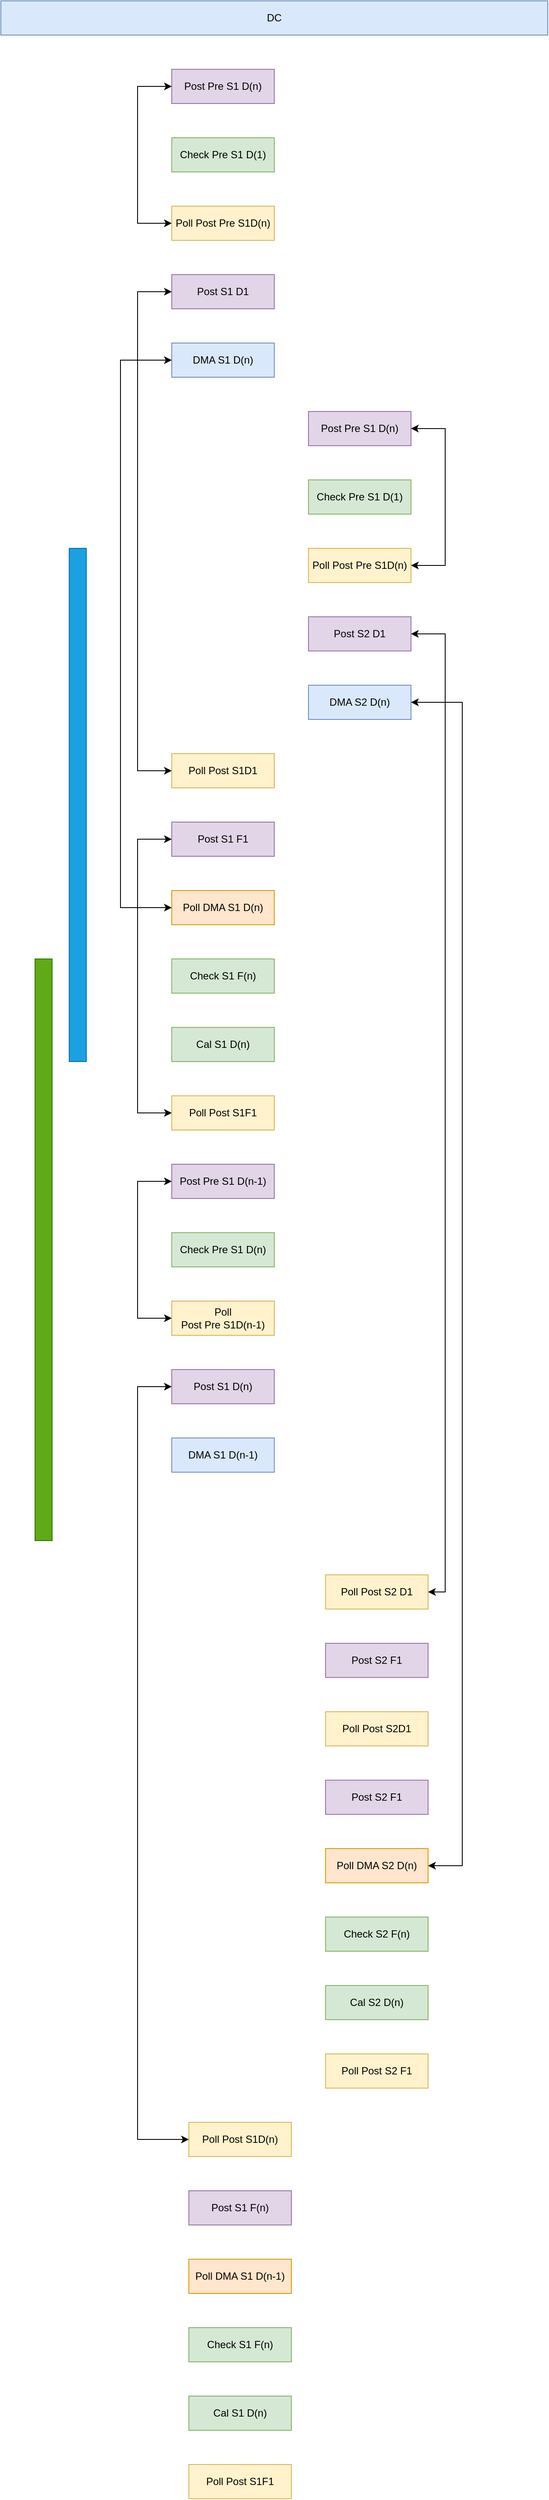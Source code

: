 <mxfile version="22.1.18" type="github">
  <diagram name="Page-1" id="3Tf1uQsE-VSfRwFhdxx6">
    <mxGraphModel dx="740" dy="3210" grid="1" gridSize="10" guides="1" tooltips="1" connect="1" arrows="1" fold="1" page="1" pageScale="1" pageWidth="850" pageHeight="1100" math="0" shadow="0">
      <root>
        <mxCell id="0" />
        <mxCell id="1" parent="0" />
        <mxCell id="5yzuzg_MkdJ3tbxDxPKs-1" value="DC" style="rounded=0;whiteSpace=wrap;html=1;fillColor=#dae8fc;strokeColor=#6c8ebf;" vertex="1" parent="1">
          <mxGeometry x="1000" y="-1520" width="640" height="40" as="geometry" />
        </mxCell>
        <mxCell id="5yzuzg_MkdJ3tbxDxPKs-2" value="Post S1 D1" style="rounded=0;whiteSpace=wrap;html=1;fillColor=#e1d5e7;strokeColor=#9673a6;" vertex="1" parent="1">
          <mxGeometry x="1200" y="-1200" width="120" height="40" as="geometry" />
        </mxCell>
        <mxCell id="5yzuzg_MkdJ3tbxDxPKs-3" value="Poll Post S1D1" style="rounded=0;whiteSpace=wrap;html=1;fillColor=#fff2cc;strokeColor=#d6b656;" vertex="1" parent="1">
          <mxGeometry x="1200" y="-640" width="120" height="40" as="geometry" />
        </mxCell>
        <mxCell id="5yzuzg_MkdJ3tbxDxPKs-6" value="Check S1 F(n)" style="rounded=0;whiteSpace=wrap;html=1;fillColor=#d5e8d4;strokeColor=#82b366;" vertex="1" parent="1">
          <mxGeometry x="1200" y="-400" width="120" height="40" as="geometry" />
        </mxCell>
        <mxCell id="5yzuzg_MkdJ3tbxDxPKs-8" value="Post S2 D1" style="rounded=0;whiteSpace=wrap;html=1;fillColor=#e1d5e7;strokeColor=#9673a6;" vertex="1" parent="1">
          <mxGeometry x="1360" y="-800" width="120" height="40" as="geometry" />
        </mxCell>
        <mxCell id="5yzuzg_MkdJ3tbxDxPKs-9" value="DMA S1 D(n)" style="rounded=0;whiteSpace=wrap;html=1;fillColor=#dae8fc;strokeColor=#6c8ebf;" vertex="1" parent="1">
          <mxGeometry x="1200" y="-1120" width="120" height="40" as="geometry" />
        </mxCell>
        <mxCell id="5yzuzg_MkdJ3tbxDxPKs-12" value="DMA S2 D(n)" style="rounded=0;whiteSpace=wrap;html=1;fillColor=#dae8fc;strokeColor=#6c8ebf;" vertex="1" parent="1">
          <mxGeometry x="1360" y="-720" width="120" height="40" as="geometry" />
        </mxCell>
        <mxCell id="5yzuzg_MkdJ3tbxDxPKs-13" value="Poll DMA S1 D(n)" style="rounded=0;whiteSpace=wrap;html=1;fillColor=#ffe6cc;strokeColor=#d79b00;" vertex="1" parent="1">
          <mxGeometry x="1200" y="-480" width="120" height="40" as="geometry" />
        </mxCell>
        <mxCell id="5yzuzg_MkdJ3tbxDxPKs-14" value="Cal S1 D(n)" style="rounded=0;whiteSpace=wrap;html=1;fillColor=#d5e8d4;strokeColor=#82b366;" vertex="1" parent="1">
          <mxGeometry x="1200" y="-320" width="120" height="40" as="geometry" />
        </mxCell>
        <mxCell id="5yzuzg_MkdJ3tbxDxPKs-15" value="Post S1 D(n)" style="rounded=0;whiteSpace=wrap;html=1;fillColor=#e1d5e7;strokeColor=#9673a6;" vertex="1" parent="1">
          <mxGeometry x="1200" y="80" width="120" height="40" as="geometry" />
        </mxCell>
        <mxCell id="5yzuzg_MkdJ3tbxDxPKs-16" value="DMA S1 D(n-1)" style="rounded=0;whiteSpace=wrap;html=1;fillColor=#dae8fc;strokeColor=#6c8ebf;" vertex="1" parent="1">
          <mxGeometry x="1200" y="160" width="120" height="40" as="geometry" />
        </mxCell>
        <mxCell id="5yzuzg_MkdJ3tbxDxPKs-21" value="Post S1 F1" style="rounded=0;whiteSpace=wrap;html=1;fillColor=#e1d5e7;strokeColor=#9673a6;" vertex="1" parent="1">
          <mxGeometry x="1200" y="-560" width="120" height="40" as="geometry" />
        </mxCell>
        <mxCell id="5yzuzg_MkdJ3tbxDxPKs-23" value="Poll Post S1F1" style="rounded=0;whiteSpace=wrap;html=1;fillColor=#fff2cc;strokeColor=#d6b656;" vertex="1" parent="1">
          <mxGeometry x="1200" y="-240" width="120" height="40" as="geometry" />
        </mxCell>
        <mxCell id="5yzuzg_MkdJ3tbxDxPKs-29" value="Poll Post S2 D1" style="rounded=0;whiteSpace=wrap;html=1;fillColor=#fff2cc;strokeColor=#d6b656;" vertex="1" parent="1">
          <mxGeometry x="1380" y="320" width="120" height="40" as="geometry" />
        </mxCell>
        <mxCell id="5yzuzg_MkdJ3tbxDxPKs-30" value="Post S2 F1" style="rounded=0;whiteSpace=wrap;html=1;fillColor=#e1d5e7;strokeColor=#9673a6;" vertex="1" parent="1">
          <mxGeometry x="1380" y="400" width="120" height="40" as="geometry" />
        </mxCell>
        <mxCell id="5yzuzg_MkdJ3tbxDxPKs-31" value="Poll Post S2D1" style="rounded=0;whiteSpace=wrap;html=1;fillColor=#fff2cc;strokeColor=#d6b656;" vertex="1" parent="1">
          <mxGeometry x="1380" y="480" width="120" height="40" as="geometry" />
        </mxCell>
        <mxCell id="5yzuzg_MkdJ3tbxDxPKs-32" value="Check S2 F(n)" style="rounded=0;whiteSpace=wrap;html=1;fillColor=#d5e8d4;strokeColor=#82b366;" vertex="1" parent="1">
          <mxGeometry x="1380" y="720" width="120" height="40" as="geometry" />
        </mxCell>
        <mxCell id="5yzuzg_MkdJ3tbxDxPKs-33" value="Poll DMA S2 D(n)" style="rounded=0;whiteSpace=wrap;html=1;fillColor=#ffe6cc;strokeColor=#d79b00;" vertex="1" parent="1">
          <mxGeometry x="1380" y="640" width="120" height="40" as="geometry" />
        </mxCell>
        <mxCell id="5yzuzg_MkdJ3tbxDxPKs-34" value="Cal S2 D(n)" style="rounded=0;whiteSpace=wrap;html=1;fillColor=#d5e8d4;strokeColor=#82b366;" vertex="1" parent="1">
          <mxGeometry x="1380" y="800" width="120" height="40" as="geometry" />
        </mxCell>
        <mxCell id="5yzuzg_MkdJ3tbxDxPKs-35" value="Post S2 F1" style="rounded=0;whiteSpace=wrap;html=1;fillColor=#e1d5e7;strokeColor=#9673a6;" vertex="1" parent="1">
          <mxGeometry x="1380" y="560" width="120" height="40" as="geometry" />
        </mxCell>
        <mxCell id="5yzuzg_MkdJ3tbxDxPKs-36" value="Poll Post S2 F1" style="rounded=0;whiteSpace=wrap;html=1;fillColor=#fff2cc;strokeColor=#d6b656;" vertex="1" parent="1">
          <mxGeometry x="1380" y="880" width="120" height="40" as="geometry" />
        </mxCell>
        <mxCell id="5yzuzg_MkdJ3tbxDxPKs-43" value="Poll Post S1D(n)" style="rounded=0;whiteSpace=wrap;html=1;fillColor=#fff2cc;strokeColor=#d6b656;" vertex="1" parent="1">
          <mxGeometry x="1220" y="960" width="120" height="40" as="geometry" />
        </mxCell>
        <mxCell id="5yzuzg_MkdJ3tbxDxPKs-44" value="Check S1 F(n)" style="rounded=0;whiteSpace=wrap;html=1;fillColor=#d5e8d4;strokeColor=#82b366;" vertex="1" parent="1">
          <mxGeometry x="1220" y="1200" width="120" height="40" as="geometry" />
        </mxCell>
        <mxCell id="5yzuzg_MkdJ3tbxDxPKs-45" value="Poll DMA S1 D(n-1)" style="rounded=0;whiteSpace=wrap;html=1;fillColor=#ffe6cc;strokeColor=#d79b00;" vertex="1" parent="1">
          <mxGeometry x="1220" y="1120" width="120" height="40" as="geometry" />
        </mxCell>
        <mxCell id="5yzuzg_MkdJ3tbxDxPKs-46" value="Cal S1 D(n)" style="rounded=0;whiteSpace=wrap;html=1;fillColor=#d5e8d4;strokeColor=#82b366;" vertex="1" parent="1">
          <mxGeometry x="1220" y="1280" width="120" height="40" as="geometry" />
        </mxCell>
        <mxCell id="5yzuzg_MkdJ3tbxDxPKs-47" value="Post S1 F(n)" style="rounded=0;whiteSpace=wrap;html=1;fillColor=#e1d5e7;strokeColor=#9673a6;" vertex="1" parent="1">
          <mxGeometry x="1220" y="1040" width="120" height="40" as="geometry" />
        </mxCell>
        <mxCell id="5yzuzg_MkdJ3tbxDxPKs-48" value="Poll Post S1F1" style="rounded=0;whiteSpace=wrap;html=1;fillColor=#fff2cc;strokeColor=#d6b656;" vertex="1" parent="1">
          <mxGeometry x="1220" y="1360" width="120" height="40" as="geometry" />
        </mxCell>
        <mxCell id="5yzuzg_MkdJ3tbxDxPKs-49" value="" style="endArrow=classic;startArrow=classic;html=1;rounded=0;entryX=0;entryY=0.5;entryDx=0;entryDy=0;exitX=0;exitY=0.5;exitDx=0;exitDy=0;" edge="1" parent="1" source="5yzuzg_MkdJ3tbxDxPKs-3" target="5yzuzg_MkdJ3tbxDxPKs-2">
          <mxGeometry width="50" height="50" relative="1" as="geometry">
            <mxPoint x="1160" y="-680" as="sourcePoint" />
            <mxPoint x="1210" y="-730" as="targetPoint" />
            <Array as="points">
              <mxPoint x="1160" y="-620" />
              <mxPoint x="1160" y="-1180" />
            </Array>
          </mxGeometry>
        </mxCell>
        <mxCell id="5yzuzg_MkdJ3tbxDxPKs-50" value="" style="endArrow=classic;startArrow=classic;html=1;rounded=0;entryX=0;entryY=0.5;entryDx=0;entryDy=0;exitX=0;exitY=0.5;exitDx=0;exitDy=0;" edge="1" parent="1" source="5yzuzg_MkdJ3tbxDxPKs-13" target="5yzuzg_MkdJ3tbxDxPKs-9">
          <mxGeometry width="50" height="50" relative="1" as="geometry">
            <mxPoint x="1200" y="-540" as="sourcePoint" />
            <mxPoint x="1200" y="-860" as="targetPoint" />
            <Array as="points">
              <mxPoint x="1140" y="-460" />
              <mxPoint x="1140" y="-1100" />
            </Array>
          </mxGeometry>
        </mxCell>
        <mxCell id="5yzuzg_MkdJ3tbxDxPKs-51" value="" style="endArrow=classic;startArrow=classic;html=1;rounded=0;entryX=0;entryY=0.5;entryDx=0;entryDy=0;exitX=0;exitY=0.5;exitDx=0;exitDy=0;" edge="1" parent="1">
          <mxGeometry width="50" height="50" relative="1" as="geometry">
            <mxPoint x="1200" y="-220" as="sourcePoint" />
            <mxPoint x="1200" y="-540" as="targetPoint" />
            <Array as="points">
              <mxPoint x="1160" y="-220" />
              <mxPoint x="1160" y="-540" />
            </Array>
          </mxGeometry>
        </mxCell>
        <mxCell id="5yzuzg_MkdJ3tbxDxPKs-52" value="" style="endArrow=classic;startArrow=classic;html=1;rounded=0;entryX=1;entryY=0.5;entryDx=0;entryDy=0;exitX=1;exitY=0.5;exitDx=0;exitDy=0;" edge="1" parent="1" source="5yzuzg_MkdJ3tbxDxPKs-29" target="5yzuzg_MkdJ3tbxDxPKs-8">
          <mxGeometry width="50" height="50" relative="1" as="geometry">
            <mxPoint x="1660" y="-420" as="sourcePoint" />
            <mxPoint x="1660" y="-740" as="targetPoint" />
            <Array as="points">
              <mxPoint x="1520" y="340" />
              <mxPoint x="1520" y="-780" />
            </Array>
          </mxGeometry>
        </mxCell>
        <mxCell id="5yzuzg_MkdJ3tbxDxPKs-53" value="" style="endArrow=classic;startArrow=classic;html=1;rounded=0;entryX=1;entryY=0.5;entryDx=0;entryDy=0;exitX=1;exitY=0.5;exitDx=0;exitDy=0;" edge="1" parent="1" source="5yzuzg_MkdJ3tbxDxPKs-33">
          <mxGeometry width="50" height="50" relative="1" as="geometry">
            <mxPoint x="1480" y="-60" as="sourcePoint" />
            <mxPoint x="1480" y="-700" as="targetPoint" />
            <Array as="points">
              <mxPoint x="1540" y="660" />
              <mxPoint x="1540" y="-700" />
            </Array>
          </mxGeometry>
        </mxCell>
        <mxCell id="5yzuzg_MkdJ3tbxDxPKs-54" value="" style="rounded=0;whiteSpace=wrap;html=1;fillColor=#60a917;fontColor=#ffffff;strokeColor=#2D7600;" vertex="1" parent="1">
          <mxGeometry x="1040" y="-400" width="20" height="680" as="geometry" />
        </mxCell>
        <mxCell id="5yzuzg_MkdJ3tbxDxPKs-55" value="" style="rounded=0;whiteSpace=wrap;html=1;fillColor=#1ba1e2;fontColor=#ffffff;strokeColor=#006EAF;" vertex="1" parent="1">
          <mxGeometry x="1080" y="-880" width="20" height="600" as="geometry" />
        </mxCell>
        <mxCell id="5yzuzg_MkdJ3tbxDxPKs-57" value="" style="endArrow=classic;startArrow=classic;html=1;rounded=0;exitX=0;exitY=0.5;exitDx=0;exitDy=0;entryX=0;entryY=0.5;entryDx=0;entryDy=0;" edge="1" parent="1" source="5yzuzg_MkdJ3tbxDxPKs-15" target="5yzuzg_MkdJ3tbxDxPKs-43">
          <mxGeometry width="50" height="50" relative="1" as="geometry">
            <mxPoint x="1220" y="180" as="sourcePoint" />
            <mxPoint x="1220" y="580" as="targetPoint" />
            <Array as="points">
              <mxPoint x="1160" y="100" />
              <mxPoint x="1160" y="980" />
            </Array>
          </mxGeometry>
        </mxCell>
        <mxCell id="5yzuzg_MkdJ3tbxDxPKs-58" value="Post Pre S1 D(n)" style="rounded=0;whiteSpace=wrap;html=1;fillColor=#e1d5e7;strokeColor=#9673a6;" vertex="1" parent="1">
          <mxGeometry x="1200" y="-1440" width="120" height="40" as="geometry" />
        </mxCell>
        <mxCell id="5yzuzg_MkdJ3tbxDxPKs-59" value="Check Pre S1 D(1)" style="rounded=0;whiteSpace=wrap;html=1;fillColor=#d5e8d4;strokeColor=#82b366;" vertex="1" parent="1">
          <mxGeometry x="1200" y="-1360" width="120" height="40" as="geometry" />
        </mxCell>
        <mxCell id="5yzuzg_MkdJ3tbxDxPKs-60" value="Poll Post Pre S1D(n)" style="rounded=0;whiteSpace=wrap;html=1;fillColor=#fff2cc;strokeColor=#d6b656;" vertex="1" parent="1">
          <mxGeometry x="1200" y="-1280" width="120" height="40" as="geometry" />
        </mxCell>
        <mxCell id="5yzuzg_MkdJ3tbxDxPKs-61" value="" style="endArrow=classic;startArrow=classic;html=1;rounded=0;entryX=0;entryY=0.5;entryDx=0;entryDy=0;exitX=0;exitY=0.5;exitDx=0;exitDy=0;" edge="1" parent="1" source="5yzuzg_MkdJ3tbxDxPKs-60" target="5yzuzg_MkdJ3tbxDxPKs-58">
          <mxGeometry width="50" height="50" relative="1" as="geometry">
            <mxPoint x="1190" y="-1140" as="sourcePoint" />
            <mxPoint x="1190" y="-1460" as="targetPoint" />
            <Array as="points">
              <mxPoint x="1160" y="-1260" />
              <mxPoint x="1160" y="-1420" />
            </Array>
          </mxGeometry>
        </mxCell>
        <mxCell id="5yzuzg_MkdJ3tbxDxPKs-62" value="Post Pre S1 D(n-1)" style="rounded=0;whiteSpace=wrap;html=1;fillColor=#e1d5e7;strokeColor=#9673a6;" vertex="1" parent="1">
          <mxGeometry x="1200" y="-160" width="120" height="40" as="geometry" />
        </mxCell>
        <mxCell id="5yzuzg_MkdJ3tbxDxPKs-63" value="Check Pre S1 D(n)" style="rounded=0;whiteSpace=wrap;html=1;fillColor=#d5e8d4;strokeColor=#82b366;" vertex="1" parent="1">
          <mxGeometry x="1200" y="-80" width="120" height="40" as="geometry" />
        </mxCell>
        <mxCell id="5yzuzg_MkdJ3tbxDxPKs-64" value="Poll &lt;br&gt;Post Pre S1D(n-1)" style="rounded=0;whiteSpace=wrap;html=1;fillColor=#fff2cc;strokeColor=#d6b656;" vertex="1" parent="1">
          <mxGeometry x="1200" width="120" height="40" as="geometry" />
        </mxCell>
        <mxCell id="5yzuzg_MkdJ3tbxDxPKs-65" value="" style="endArrow=classic;startArrow=classic;html=1;rounded=0;entryX=0;entryY=0.5;entryDx=0;entryDy=0;exitX=0;exitY=0.5;exitDx=0;exitDy=0;" edge="1" parent="1" source="5yzuzg_MkdJ3tbxDxPKs-64" target="5yzuzg_MkdJ3tbxDxPKs-62">
          <mxGeometry width="50" height="50" relative="1" as="geometry">
            <mxPoint x="1190" y="140" as="sourcePoint" />
            <mxPoint x="1190" y="-180" as="targetPoint" />
            <Array as="points">
              <mxPoint x="1160" y="20" />
              <mxPoint x="1160" y="-140" />
            </Array>
          </mxGeometry>
        </mxCell>
        <mxCell id="5yzuzg_MkdJ3tbxDxPKs-66" value="Post Pre S1 D(n)" style="rounded=0;whiteSpace=wrap;html=1;fillColor=#e1d5e7;strokeColor=#9673a6;" vertex="1" parent="1">
          <mxGeometry x="1360" y="-1040" width="120" height="40" as="geometry" />
        </mxCell>
        <mxCell id="5yzuzg_MkdJ3tbxDxPKs-67" value="Check Pre S1 D(1)" style="rounded=0;whiteSpace=wrap;html=1;fillColor=#d5e8d4;strokeColor=#82b366;" vertex="1" parent="1">
          <mxGeometry x="1360" y="-960" width="120" height="40" as="geometry" />
        </mxCell>
        <mxCell id="5yzuzg_MkdJ3tbxDxPKs-68" value="Poll Post Pre S1D(n)" style="rounded=0;whiteSpace=wrap;html=1;fillColor=#fff2cc;strokeColor=#d6b656;" vertex="1" parent="1">
          <mxGeometry x="1360" y="-880" width="120" height="40" as="geometry" />
        </mxCell>
        <mxCell id="5yzuzg_MkdJ3tbxDxPKs-70" value="" style="endArrow=classic;startArrow=classic;html=1;rounded=0;entryX=1;entryY=0.5;entryDx=0;entryDy=0;exitX=1;exitY=0.5;exitDx=0;exitDy=0;" edge="1" parent="1" source="5yzuzg_MkdJ3tbxDxPKs-68" target="5yzuzg_MkdJ3tbxDxPKs-66">
          <mxGeometry width="50" height="50" relative="1" as="geometry">
            <mxPoint x="1150" y="-890" as="sourcePoint" />
            <mxPoint x="1200" y="-940" as="targetPoint" />
            <Array as="points">
              <mxPoint x="1520" y="-860" />
              <mxPoint x="1520" y="-1020" />
            </Array>
          </mxGeometry>
        </mxCell>
      </root>
    </mxGraphModel>
  </diagram>
</mxfile>
